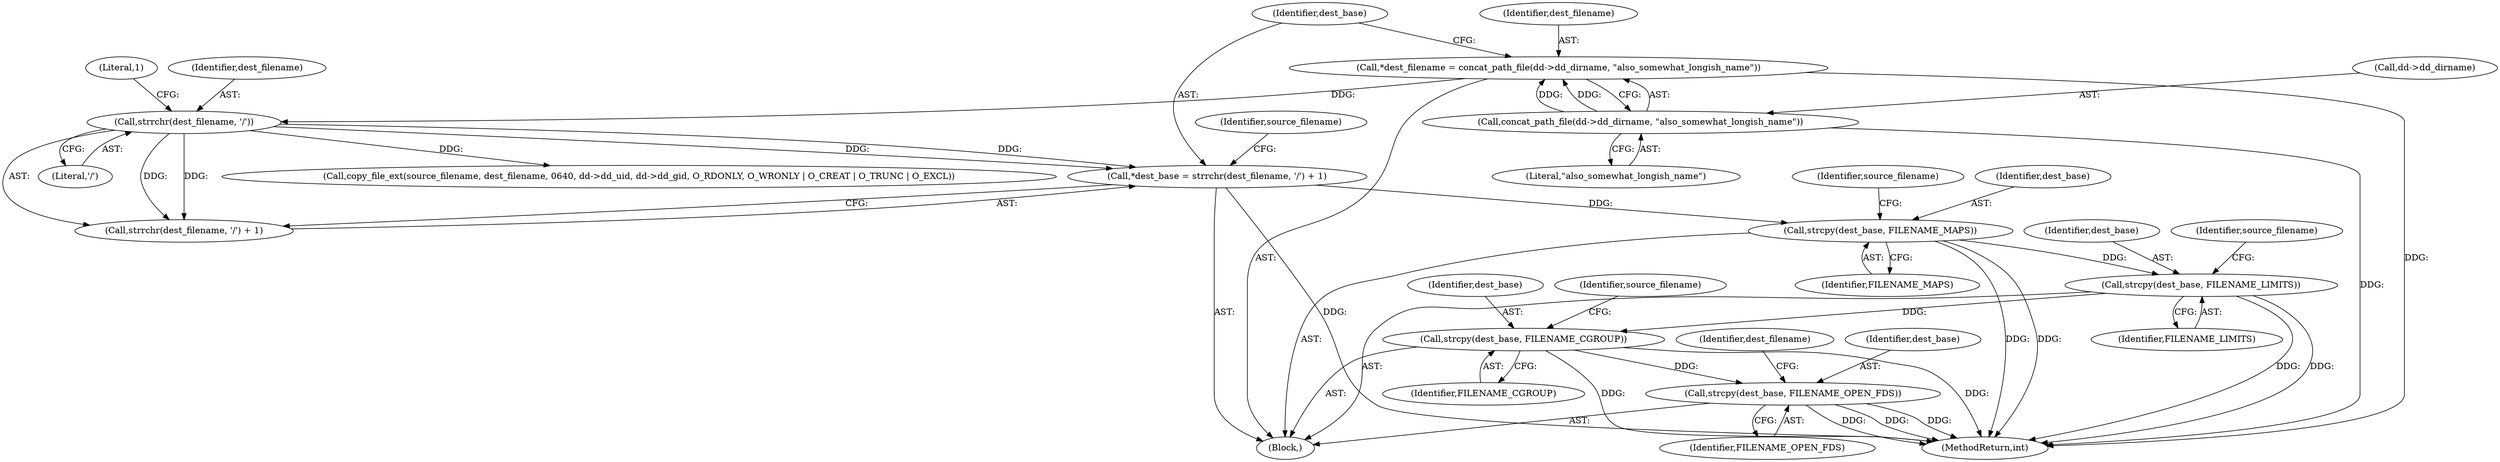 digraph "0_abrt_4f2c1ddd3e3b81d2d5146b883115371f1cada9f9@API" {
"1000657" [label="(Call,*dest_base = strrchr(dest_filename, '/') + 1)"];
"1000660" [label="(Call,strrchr(dest_filename, '/'))"];
"1000649" [label="(Call,*dest_filename = concat_path_file(dd->dd_dirname, \"also_somewhat_longish_name\"))"];
"1000651" [label="(Call,concat_path_file(dd->dd_dirname, \"also_somewhat_longish_name\"))"];
"1000669" [label="(Call,strcpy(dest_base, FILENAME_MAPS))"];
"1000695" [label="(Call,strcpy(dest_base, FILENAME_LIMITS))"];
"1000721" [label="(Call,strcpy(dest_base, FILENAME_CGROUP))"];
"1000742" [label="(Call,strcpy(dest_base, FILENAME_OPEN_FDS))"];
"1000649" [label="(Call,*dest_filename = concat_path_file(dd->dd_dirname, \"also_somewhat_longish_name\"))"];
"1000660" [label="(Call,strrchr(dest_filename, '/'))"];
"1000669" [label="(Call,strcpy(dest_base, FILENAME_MAPS))"];
"1000657" [label="(Call,*dest_base = strrchr(dest_filename, '/') + 1)"];
"1000696" [label="(Identifier,dest_base)"];
"1000671" [label="(Identifier,FILENAME_MAPS)"];
"1000670" [label="(Identifier,dest_base)"];
"1000651" [label="(Call,concat_path_file(dd->dd_dirname, \"also_somewhat_longish_name\"))"];
"1000722" [label="(Identifier,dest_base)"];
"1000744" [label="(Identifier,FILENAME_OPEN_FDS)"];
"1000663" [label="(Literal,1)"];
"1000723" [label="(Identifier,FILENAME_CGROUP)"];
"1000695" [label="(Call,strcpy(dest_base, FILENAME_LIMITS))"];
"1000746" [label="(Identifier,dest_filename)"];
"1000699" [label="(Identifier,source_filename)"];
"1000659" [label="(Call,strrchr(dest_filename, '/') + 1)"];
"1000666" [label="(Identifier,source_filename)"];
"1000672" [label="(Call,copy_file_ext(source_filename, dest_filename, 0640, dd->dd_uid, dd->dd_gid, O_RDONLY, O_WRONLY | O_CREAT | O_TRUNC | O_EXCL))"];
"1001171" [label="(MethodReturn,int)"];
"1000658" [label="(Identifier,dest_base)"];
"1000650" [label="(Identifier,dest_filename)"];
"1000721" [label="(Call,strcpy(dest_base, FILENAME_CGROUP))"];
"1000742" [label="(Call,strcpy(dest_base, FILENAME_OPEN_FDS))"];
"1000624" [label="(Block,)"];
"1000661" [label="(Identifier,dest_filename)"];
"1000673" [label="(Identifier,source_filename)"];
"1000725" [label="(Identifier,source_filename)"];
"1000655" [label="(Literal,\"also_somewhat_longish_name\")"];
"1000743" [label="(Identifier,dest_base)"];
"1000697" [label="(Identifier,FILENAME_LIMITS)"];
"1000652" [label="(Call,dd->dd_dirname)"];
"1000662" [label="(Literal,'/')"];
"1000657" -> "1000624"  [label="AST: "];
"1000657" -> "1000659"  [label="CFG: "];
"1000658" -> "1000657"  [label="AST: "];
"1000659" -> "1000657"  [label="AST: "];
"1000666" -> "1000657"  [label="CFG: "];
"1000657" -> "1001171"  [label="DDG: "];
"1000660" -> "1000657"  [label="DDG: "];
"1000660" -> "1000657"  [label="DDG: "];
"1000657" -> "1000669"  [label="DDG: "];
"1000660" -> "1000659"  [label="AST: "];
"1000660" -> "1000662"  [label="CFG: "];
"1000661" -> "1000660"  [label="AST: "];
"1000662" -> "1000660"  [label="AST: "];
"1000663" -> "1000660"  [label="CFG: "];
"1000660" -> "1000659"  [label="DDG: "];
"1000660" -> "1000659"  [label="DDG: "];
"1000649" -> "1000660"  [label="DDG: "];
"1000660" -> "1000672"  [label="DDG: "];
"1000649" -> "1000624"  [label="AST: "];
"1000649" -> "1000651"  [label="CFG: "];
"1000650" -> "1000649"  [label="AST: "];
"1000651" -> "1000649"  [label="AST: "];
"1000658" -> "1000649"  [label="CFG: "];
"1000649" -> "1001171"  [label="DDG: "];
"1000651" -> "1000649"  [label="DDG: "];
"1000651" -> "1000649"  [label="DDG: "];
"1000651" -> "1000655"  [label="CFG: "];
"1000652" -> "1000651"  [label="AST: "];
"1000655" -> "1000651"  [label="AST: "];
"1000651" -> "1001171"  [label="DDG: "];
"1000669" -> "1000624"  [label="AST: "];
"1000669" -> "1000671"  [label="CFG: "];
"1000670" -> "1000669"  [label="AST: "];
"1000671" -> "1000669"  [label="AST: "];
"1000673" -> "1000669"  [label="CFG: "];
"1000669" -> "1001171"  [label="DDG: "];
"1000669" -> "1001171"  [label="DDG: "];
"1000669" -> "1000695"  [label="DDG: "];
"1000695" -> "1000624"  [label="AST: "];
"1000695" -> "1000697"  [label="CFG: "];
"1000696" -> "1000695"  [label="AST: "];
"1000697" -> "1000695"  [label="AST: "];
"1000699" -> "1000695"  [label="CFG: "];
"1000695" -> "1001171"  [label="DDG: "];
"1000695" -> "1001171"  [label="DDG: "];
"1000695" -> "1000721"  [label="DDG: "];
"1000721" -> "1000624"  [label="AST: "];
"1000721" -> "1000723"  [label="CFG: "];
"1000722" -> "1000721"  [label="AST: "];
"1000723" -> "1000721"  [label="AST: "];
"1000725" -> "1000721"  [label="CFG: "];
"1000721" -> "1001171"  [label="DDG: "];
"1000721" -> "1001171"  [label="DDG: "];
"1000721" -> "1000742"  [label="DDG: "];
"1000742" -> "1000624"  [label="AST: "];
"1000742" -> "1000744"  [label="CFG: "];
"1000743" -> "1000742"  [label="AST: "];
"1000744" -> "1000742"  [label="AST: "];
"1000746" -> "1000742"  [label="CFG: "];
"1000742" -> "1001171"  [label="DDG: "];
"1000742" -> "1001171"  [label="DDG: "];
"1000742" -> "1001171"  [label="DDG: "];
}
